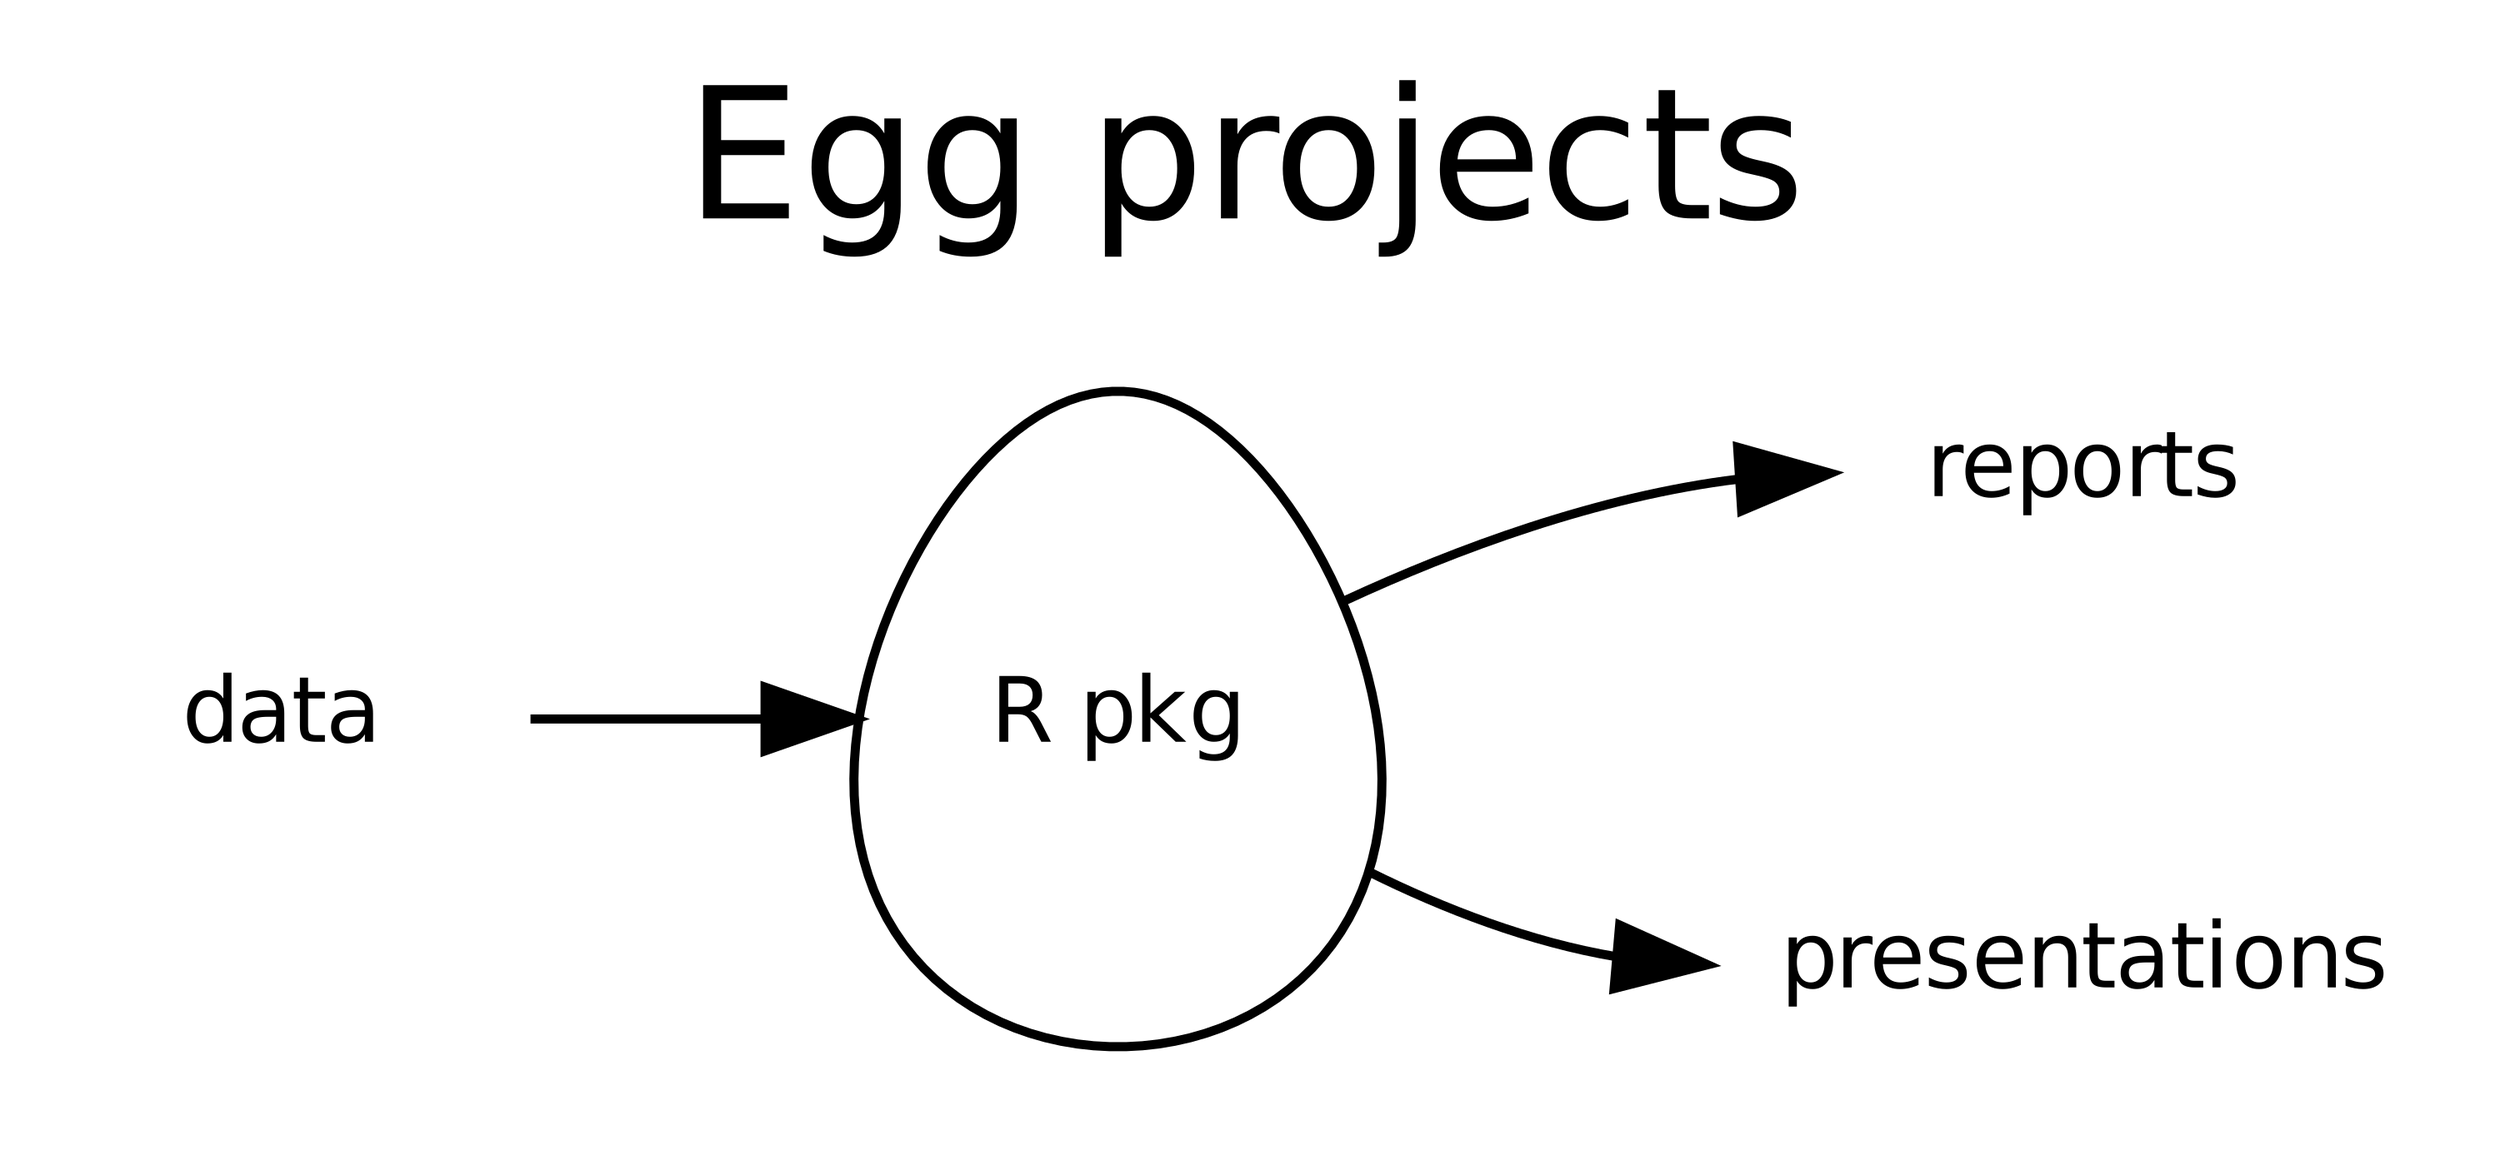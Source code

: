 digraph {
  fontname = helvetica;
  fontsize = 20;
  rankdir = LR;
  size = "20!";

  node[fontname = helvetica];
  node[fontsize = 10; size = 20];

  label = "Egg projects";
  labelloc = top;

  egg[label = "R pkg", shape = "egg", height = 1];
  node[shape = "none"]{data, reports, presentations};

  data -> egg -> {reports, presentations}[headport = "w"];
}